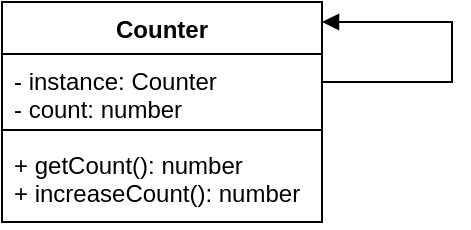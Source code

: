<mxfile>
    <diagram id="JcSWE8w6rZerVwRPcB_-" name="Страница 1">
        <mxGraphModel dx="458" dy="267" grid="1" gridSize="10" guides="1" tooltips="1" connect="1" arrows="1" fold="1" page="1" pageScale="1" pageWidth="1169" pageHeight="827" math="0" shadow="0">
            <root>
                <mxCell id="0"/>
                <mxCell id="1" parent="0"/>
                <mxCell id="2" value="Counter" style="swimlane;fontStyle=1;align=center;verticalAlign=top;childLayout=stackLayout;horizontal=1;startSize=26;horizontalStack=0;resizeParent=1;resizeParentMax=0;resizeLast=0;collapsible=1;marginBottom=0;" vertex="1" parent="1">
                    <mxGeometry x="505" y="350" width="160" height="110" as="geometry"/>
                </mxCell>
                <mxCell id="3" value="- instance: Counter&#10;- count: number" style="text;strokeColor=none;fillColor=none;align=left;verticalAlign=top;spacingLeft=4;spacingRight=4;overflow=hidden;rotatable=0;points=[[0,0.5],[1,0.5]];portConstraint=eastwest;" vertex="1" parent="2">
                    <mxGeometry y="26" width="160" height="34" as="geometry"/>
                </mxCell>
                <mxCell id="4" value="" style="line;strokeWidth=1;fillColor=none;align=left;verticalAlign=middle;spacingTop=-1;spacingLeft=3;spacingRight=3;rotatable=0;labelPosition=right;points=[];portConstraint=eastwest;" vertex="1" parent="2">
                    <mxGeometry y="60" width="160" height="8" as="geometry"/>
                </mxCell>
                <mxCell id="5" value="+ getCount(): number&#10;+ increaseCount(): number" style="text;strokeColor=none;fillColor=none;align=left;verticalAlign=top;spacingLeft=4;spacingRight=4;overflow=hidden;rotatable=0;points=[[0,0.5],[1,0.5]];portConstraint=eastwest;" vertex="1" parent="2">
                    <mxGeometry y="68" width="160" height="42" as="geometry"/>
                </mxCell>
                <mxCell id="10" value="self call" style="edgeStyle=orthogonalEdgeStyle;html=1;align=left;spacingLeft=2;endArrow=block;rounded=0;noLabel=1;fontColor=none;" edge="1" parent="1">
                    <mxGeometry relative="1" as="geometry">
                        <mxPoint x="665" y="390" as="sourcePoint"/>
                        <Array as="points">
                            <mxPoint x="665" y="390"/>
                            <mxPoint x="730" y="390"/>
                            <mxPoint x="730" y="360"/>
                        </Array>
                        <mxPoint x="665" y="360" as="targetPoint"/>
                    </mxGeometry>
                </mxCell>
            </root>
        </mxGraphModel>
    </diagram>
</mxfile>